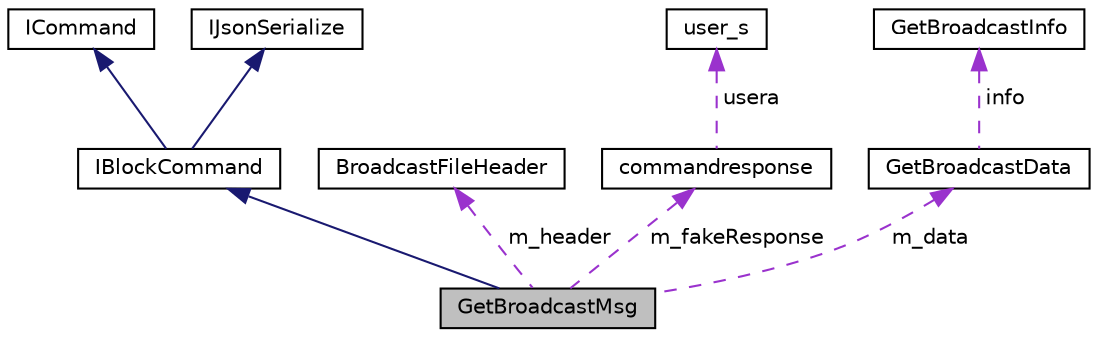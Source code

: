 digraph "GetBroadcastMsg"
{
  edge [fontname="Helvetica",fontsize="10",labelfontname="Helvetica",labelfontsize="10"];
  node [fontname="Helvetica",fontsize="10",shape=record];
  Node4 [label="GetBroadcastMsg",height=0.2,width=0.4,color="black", fillcolor="grey75", style="filled", fontcolor="black"];
  Node5 -> Node4 [dir="back",color="midnightblue",fontsize="10",style="solid",fontname="Helvetica"];
  Node5 [label="IBlockCommand",height=0.2,width=0.4,color="black", fillcolor="white", style="filled",URL="$class_i_block_command.html",tooltip="Base interface for command. It combain ICommand and IJsonSerialize Interface. "];
  Node6 -> Node5 [dir="back",color="midnightblue",fontsize="10",style="solid",fontname="Helvetica"];
  Node6 [label="ICommand",height=0.2,width=0.4,color="black", fillcolor="white", style="filled",URL="$class_i_command.html",tooltip="Command Interface. Base class for all command. "];
  Node7 -> Node5 [dir="back",color="midnightblue",fontsize="10",style="solid",fontname="Helvetica"];
  Node7 [label="IJsonSerialize",height=0.2,width=0.4,color="black", fillcolor="white", style="filled",URL="$class_i_json_serialize.html",tooltip="Interface which allow convert command data to JSON or string. Not used for now. "];
  Node8 -> Node4 [dir="back",color="darkorchid3",fontsize="10",style="dashed",label=" m_header" ,fontname="Helvetica"];
  Node8 [label="BroadcastFileHeader",height=0.2,width=0.4,color="black", fillcolor="white", style="filled",URL="$struct_broadcast_file_header.html",tooltip="Header data user in get broadcast command. "];
  Node9 -> Node4 [dir="back",color="darkorchid3",fontsize="10",style="dashed",label=" m_fakeResponse" ,fontname="Helvetica"];
  Node9 [label="commandresponse",height=0.2,width=0.4,color="black", fillcolor="white", style="filled",URL="$structcommandresponse.html",tooltip="Struct data for all command which are changed blockchain data. "];
  Node10 -> Node9 [dir="back",color="darkorchid3",fontsize="10",style="dashed",label=" usera" ,fontname="Helvetica"];
  Node10 [label="user_s",height=0.2,width=0.4,color="black", fillcolor="white", style="filled",URL="$structuser__s.html"];
  Node11 -> Node4 [dir="back",color="darkorchid3",fontsize="10",style="dashed",label=" m_data" ,fontname="Helvetica"];
  Node11 [label="GetBroadcastData",height=0.2,width=0.4,color="black", fillcolor="white", style="filled",URL="$struct_get_broadcast_data.html",tooltip="Get broadcast data. "];
  Node12 -> Node11 [dir="back",color="darkorchid3",fontsize="10",style="dashed",label=" info" ,fontname="Helvetica"];
  Node12 [label="GetBroadcastInfo",height=0.2,width=0.4,color="black", fillcolor="white", style="filled",URL="$struct_get_broadcast_info.html",tooltip="Get broadcast info. "];
}

